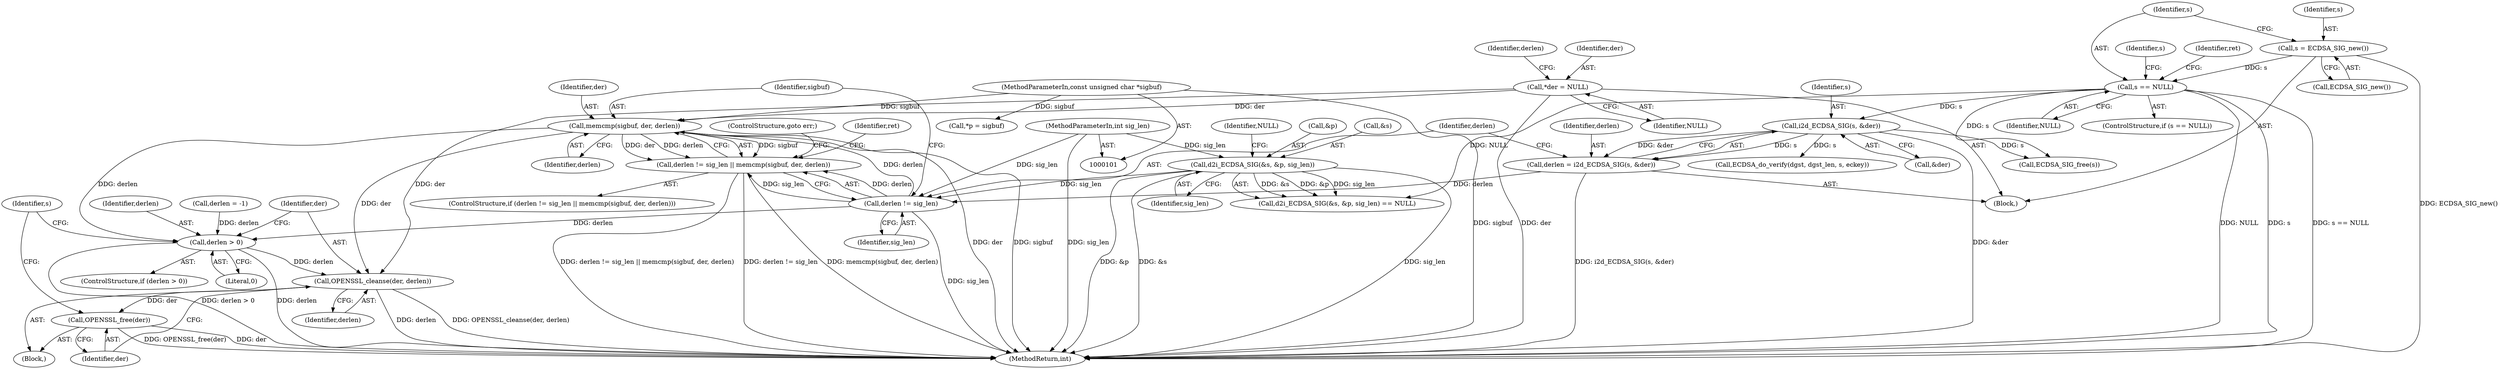 digraph "0_openssl_684400ce192dac51df3d3e92b61830a6ef90be3e_1@API" {
"1000158" [label="(Call,memcmp(sigbuf, der, derlen))"];
"1000105" [label="(MethodParameterIn,const unsigned char *sigbuf)"];
"1000115" [label="(Call,*der = NULL)"];
"1000155" [label="(Call,derlen != sig_len)"];
"1000147" [label="(Call,derlen = i2d_ECDSA_SIG(s, &der))"];
"1000149" [label="(Call,i2d_ECDSA_SIG(s, &der))"];
"1000132" [label="(Call,s == NULL)"];
"1000128" [label="(Call,s = ECDSA_SIG_new())"];
"1000139" [label="(Call,d2i_ECDSA_SIG(&s, &p, sig_len))"];
"1000106" [label="(MethodParameterIn,int sig_len)"];
"1000154" [label="(Call,derlen != sig_len || memcmp(sigbuf, der, derlen))"];
"1000172" [label="(Call,derlen > 0)"];
"1000176" [label="(Call,OPENSSL_cleanse(der, derlen))"];
"1000179" [label="(Call,OPENSSL_free(der))"];
"1000142" [label="(Call,&p)"];
"1000149" [label="(Call,i2d_ECDSA_SIG(s, &der))"];
"1000139" [label="(Call,d2i_ECDSA_SIG(&s, &p, sig_len))"];
"1000130" [label="(Call,ECDSA_SIG_new())"];
"1000111" [label="(Call,*p = sigbuf)"];
"1000158" [label="(Call,memcmp(sigbuf, der, derlen))"];
"1000161" [label="(Identifier,derlen)"];
"1000129" [label="(Identifier,s)"];
"1000119" [label="(Call,derlen = -1)"];
"1000175" [label="(Block,)"];
"1000165" [label="(Call,ECDSA_do_verify(dgst, dgst_len, s, eckey))"];
"1000160" [label="(Identifier,der)"];
"1000106" [label="(MethodParameterIn,int sig_len)"];
"1000159" [label="(Identifier,sigbuf)"];
"1000172" [label="(Call,derlen > 0)"];
"1000162" [label="(ControlStructure,goto err;)"];
"1000105" [label="(MethodParameterIn,const unsigned char *sigbuf)"];
"1000120" [label="(Identifier,derlen)"];
"1000132" [label="(Call,s == NULL)"];
"1000156" [label="(Identifier,derlen)"];
"1000148" [label="(Identifier,derlen)"];
"1000157" [label="(Identifier,sig_len)"];
"1000180" [label="(Identifier,der)"];
"1000108" [label="(Block,)"];
"1000134" [label="(Identifier,NULL)"];
"1000115" [label="(Call,*der = NULL)"];
"1000171" [label="(ControlStructure,if (derlen > 0))"];
"1000155" [label="(Call,derlen != sig_len)"];
"1000140" [label="(Call,&s)"];
"1000144" [label="(Identifier,sig_len)"];
"1000173" [label="(Identifier,derlen)"];
"1000153" [label="(ControlStructure,if (derlen != sig_len || memcmp(sigbuf, der, derlen)))"];
"1000147" [label="(Call,derlen = i2d_ECDSA_SIG(s, &der))"];
"1000185" [label="(MethodReturn,int)"];
"1000117" [label="(Identifier,NULL)"];
"1000176" [label="(Call,OPENSSL_cleanse(der, derlen))"];
"1000141" [label="(Identifier,s)"];
"1000150" [label="(Identifier,s)"];
"1000174" [label="(Literal,0)"];
"1000181" [label="(Call,ECDSA_SIG_free(s))"];
"1000128" [label="(Call,s = ECDSA_SIG_new())"];
"1000136" [label="(Identifier,ret)"];
"1000116" [label="(Identifier,der)"];
"1000133" [label="(Identifier,s)"];
"1000178" [label="(Identifier,derlen)"];
"1000177" [label="(Identifier,der)"];
"1000138" [label="(Call,d2i_ECDSA_SIG(&s, &p, sig_len) == NULL)"];
"1000164" [label="(Identifier,ret)"];
"1000131" [label="(ControlStructure,if (s == NULL))"];
"1000182" [label="(Identifier,s)"];
"1000179" [label="(Call,OPENSSL_free(der))"];
"1000154" [label="(Call,derlen != sig_len || memcmp(sigbuf, der, derlen))"];
"1000145" [label="(Identifier,NULL)"];
"1000151" [label="(Call,&der)"];
"1000158" -> "1000154"  [label="AST: "];
"1000158" -> "1000161"  [label="CFG: "];
"1000159" -> "1000158"  [label="AST: "];
"1000160" -> "1000158"  [label="AST: "];
"1000161" -> "1000158"  [label="AST: "];
"1000154" -> "1000158"  [label="CFG: "];
"1000158" -> "1000185"  [label="DDG: der"];
"1000158" -> "1000185"  [label="DDG: sigbuf"];
"1000158" -> "1000154"  [label="DDG: sigbuf"];
"1000158" -> "1000154"  [label="DDG: der"];
"1000158" -> "1000154"  [label="DDG: derlen"];
"1000105" -> "1000158"  [label="DDG: sigbuf"];
"1000115" -> "1000158"  [label="DDG: der"];
"1000155" -> "1000158"  [label="DDG: derlen"];
"1000158" -> "1000172"  [label="DDG: derlen"];
"1000158" -> "1000176"  [label="DDG: der"];
"1000105" -> "1000101"  [label="AST: "];
"1000105" -> "1000185"  [label="DDG: sigbuf"];
"1000105" -> "1000111"  [label="DDG: sigbuf"];
"1000115" -> "1000108"  [label="AST: "];
"1000115" -> "1000117"  [label="CFG: "];
"1000116" -> "1000115"  [label="AST: "];
"1000117" -> "1000115"  [label="AST: "];
"1000120" -> "1000115"  [label="CFG: "];
"1000115" -> "1000185"  [label="DDG: der"];
"1000115" -> "1000176"  [label="DDG: der"];
"1000155" -> "1000154"  [label="AST: "];
"1000155" -> "1000157"  [label="CFG: "];
"1000156" -> "1000155"  [label="AST: "];
"1000157" -> "1000155"  [label="AST: "];
"1000159" -> "1000155"  [label="CFG: "];
"1000154" -> "1000155"  [label="CFG: "];
"1000155" -> "1000185"  [label="DDG: sig_len"];
"1000155" -> "1000154"  [label="DDG: derlen"];
"1000155" -> "1000154"  [label="DDG: sig_len"];
"1000147" -> "1000155"  [label="DDG: derlen"];
"1000139" -> "1000155"  [label="DDG: sig_len"];
"1000106" -> "1000155"  [label="DDG: sig_len"];
"1000155" -> "1000172"  [label="DDG: derlen"];
"1000147" -> "1000108"  [label="AST: "];
"1000147" -> "1000149"  [label="CFG: "];
"1000148" -> "1000147"  [label="AST: "];
"1000149" -> "1000147"  [label="AST: "];
"1000156" -> "1000147"  [label="CFG: "];
"1000147" -> "1000185"  [label="DDG: i2d_ECDSA_SIG(s, &der)"];
"1000149" -> "1000147"  [label="DDG: s"];
"1000149" -> "1000147"  [label="DDG: &der"];
"1000149" -> "1000151"  [label="CFG: "];
"1000150" -> "1000149"  [label="AST: "];
"1000151" -> "1000149"  [label="AST: "];
"1000149" -> "1000185"  [label="DDG: &der"];
"1000132" -> "1000149"  [label="DDG: s"];
"1000149" -> "1000165"  [label="DDG: s"];
"1000149" -> "1000181"  [label="DDG: s"];
"1000132" -> "1000131"  [label="AST: "];
"1000132" -> "1000134"  [label="CFG: "];
"1000133" -> "1000132"  [label="AST: "];
"1000134" -> "1000132"  [label="AST: "];
"1000136" -> "1000132"  [label="CFG: "];
"1000141" -> "1000132"  [label="CFG: "];
"1000132" -> "1000185"  [label="DDG: s == NULL"];
"1000132" -> "1000185"  [label="DDG: NULL"];
"1000132" -> "1000185"  [label="DDG: s"];
"1000128" -> "1000132"  [label="DDG: s"];
"1000132" -> "1000138"  [label="DDG: NULL"];
"1000132" -> "1000181"  [label="DDG: s"];
"1000128" -> "1000108"  [label="AST: "];
"1000128" -> "1000130"  [label="CFG: "];
"1000129" -> "1000128"  [label="AST: "];
"1000130" -> "1000128"  [label="AST: "];
"1000133" -> "1000128"  [label="CFG: "];
"1000128" -> "1000185"  [label="DDG: ECDSA_SIG_new()"];
"1000139" -> "1000138"  [label="AST: "];
"1000139" -> "1000144"  [label="CFG: "];
"1000140" -> "1000139"  [label="AST: "];
"1000142" -> "1000139"  [label="AST: "];
"1000144" -> "1000139"  [label="AST: "];
"1000145" -> "1000139"  [label="CFG: "];
"1000139" -> "1000185"  [label="DDG: &p"];
"1000139" -> "1000185"  [label="DDG: &s"];
"1000139" -> "1000185"  [label="DDG: sig_len"];
"1000139" -> "1000138"  [label="DDG: &s"];
"1000139" -> "1000138"  [label="DDG: &p"];
"1000139" -> "1000138"  [label="DDG: sig_len"];
"1000106" -> "1000139"  [label="DDG: sig_len"];
"1000106" -> "1000101"  [label="AST: "];
"1000106" -> "1000185"  [label="DDG: sig_len"];
"1000154" -> "1000153"  [label="AST: "];
"1000162" -> "1000154"  [label="CFG: "];
"1000164" -> "1000154"  [label="CFG: "];
"1000154" -> "1000185"  [label="DDG: derlen != sig_len || memcmp(sigbuf, der, derlen)"];
"1000154" -> "1000185"  [label="DDG: derlen != sig_len"];
"1000154" -> "1000185"  [label="DDG: memcmp(sigbuf, der, derlen)"];
"1000172" -> "1000171"  [label="AST: "];
"1000172" -> "1000174"  [label="CFG: "];
"1000173" -> "1000172"  [label="AST: "];
"1000174" -> "1000172"  [label="AST: "];
"1000177" -> "1000172"  [label="CFG: "];
"1000182" -> "1000172"  [label="CFG: "];
"1000172" -> "1000185"  [label="DDG: derlen > 0"];
"1000172" -> "1000185"  [label="DDG: derlen"];
"1000119" -> "1000172"  [label="DDG: derlen"];
"1000172" -> "1000176"  [label="DDG: derlen"];
"1000176" -> "1000175"  [label="AST: "];
"1000176" -> "1000178"  [label="CFG: "];
"1000177" -> "1000176"  [label="AST: "];
"1000178" -> "1000176"  [label="AST: "];
"1000180" -> "1000176"  [label="CFG: "];
"1000176" -> "1000185"  [label="DDG: derlen"];
"1000176" -> "1000185"  [label="DDG: OPENSSL_cleanse(der, derlen)"];
"1000176" -> "1000179"  [label="DDG: der"];
"1000179" -> "1000175"  [label="AST: "];
"1000179" -> "1000180"  [label="CFG: "];
"1000180" -> "1000179"  [label="AST: "];
"1000182" -> "1000179"  [label="CFG: "];
"1000179" -> "1000185"  [label="DDG: OPENSSL_free(der)"];
"1000179" -> "1000185"  [label="DDG: der"];
}
